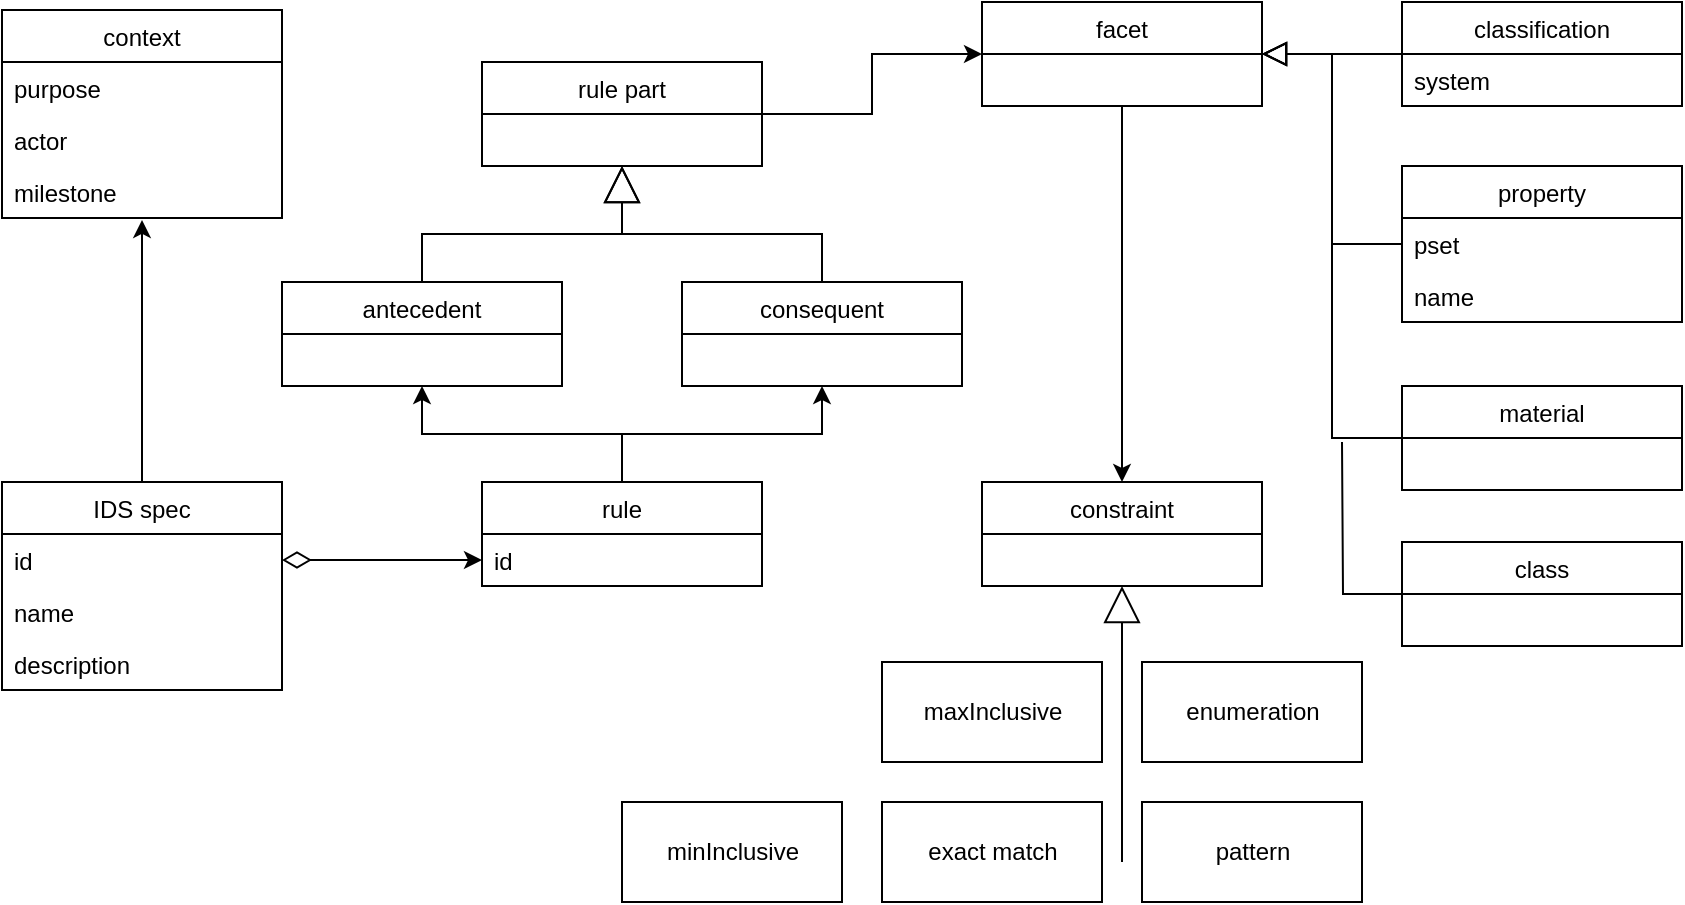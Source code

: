 <mxfile version="14.0.1" type="device"><diagram id="HLzOWoOw2G2p_UndhyVV" name="Page-1"><mxGraphModel dx="985" dy="647" grid="1" gridSize="10" guides="1" tooltips="1" connect="1" arrows="1" fold="1" page="1" pageScale="1" pageWidth="1654" pageHeight="1169" math="0" shadow="0"><root><mxCell id="0"/><mxCell id="1" parent="0"/><mxCell id="ZNS1VQPhtdX3D_t5bGBL-77" style="edgeStyle=orthogonalEdgeStyle;rounded=0;orthogonalLoop=1;jettySize=auto;html=1;entryX=0.5;entryY=1.038;entryDx=0;entryDy=0;entryPerimeter=0;startArrow=none;startFill=0;startSize=6;endArrow=classic;endFill=1;endSize=6;" edge="1" parent="1" source="ZNS1VQPhtdX3D_t5bGBL-1" target="ZNS1VQPhtdX3D_t5bGBL-44"><mxGeometry relative="1" as="geometry"/></mxCell><mxCell id="ZNS1VQPhtdX3D_t5bGBL-1" value="IDS spec" style="swimlane;fontStyle=0;childLayout=stackLayout;horizontal=1;startSize=26;fillColor=none;horizontalStack=0;resizeParent=1;resizeParentMax=0;resizeLast=0;collapsible=1;marginBottom=0;" vertex="1" parent="1"><mxGeometry x="150" y="270" width="140" height="104" as="geometry"/></mxCell><mxCell id="ZNS1VQPhtdX3D_t5bGBL-2" value="id" style="text;strokeColor=none;fillColor=none;align=left;verticalAlign=top;spacingLeft=4;spacingRight=4;overflow=hidden;rotatable=0;points=[[0,0.5],[1,0.5]];portConstraint=eastwest;" vertex="1" parent="ZNS1VQPhtdX3D_t5bGBL-1"><mxGeometry y="26" width="140" height="26" as="geometry"/></mxCell><mxCell id="ZNS1VQPhtdX3D_t5bGBL-3" value="name" style="text;strokeColor=none;fillColor=none;align=left;verticalAlign=top;spacingLeft=4;spacingRight=4;overflow=hidden;rotatable=0;points=[[0,0.5],[1,0.5]];portConstraint=eastwest;" vertex="1" parent="ZNS1VQPhtdX3D_t5bGBL-1"><mxGeometry y="52" width="140" height="26" as="geometry"/></mxCell><mxCell id="ZNS1VQPhtdX3D_t5bGBL-4" value="description" style="text;strokeColor=none;fillColor=none;align=left;verticalAlign=top;spacingLeft=4;spacingRight=4;overflow=hidden;rotatable=0;points=[[0,0.5],[1,0.5]];portConstraint=eastwest;" vertex="1" parent="ZNS1VQPhtdX3D_t5bGBL-1"><mxGeometry y="78" width="140" height="26" as="geometry"/></mxCell><mxCell id="ZNS1VQPhtdX3D_t5bGBL-71" style="edgeStyle=orthogonalEdgeStyle;rounded=0;orthogonalLoop=1;jettySize=auto;html=1;exitX=0.5;exitY=0;exitDx=0;exitDy=0;entryX=0.5;entryY=1;entryDx=0;entryDy=0;startArrow=none;startFill=0;startSize=6;endArrow=classic;endFill=1;endSize=6;" edge="1" parent="1" source="ZNS1VQPhtdX3D_t5bGBL-5" target="ZNS1VQPhtdX3D_t5bGBL-13"><mxGeometry relative="1" as="geometry"/></mxCell><mxCell id="ZNS1VQPhtdX3D_t5bGBL-72" style="edgeStyle=orthogonalEdgeStyle;rounded=0;orthogonalLoop=1;jettySize=auto;html=1;entryX=0.5;entryY=1;entryDx=0;entryDy=0;startArrow=none;startFill=0;startSize=6;endArrow=classic;endFill=1;endSize=6;" edge="1" parent="1" source="ZNS1VQPhtdX3D_t5bGBL-5" target="ZNS1VQPhtdX3D_t5bGBL-21"><mxGeometry relative="1" as="geometry"/></mxCell><mxCell id="ZNS1VQPhtdX3D_t5bGBL-5" value="rule" style="swimlane;fontStyle=0;childLayout=stackLayout;horizontal=1;startSize=26;fillColor=none;horizontalStack=0;resizeParent=1;resizeParentMax=0;resizeLast=0;collapsible=1;marginBottom=0;" vertex="1" parent="1"><mxGeometry x="390" y="270" width="140" height="52" as="geometry"/></mxCell><mxCell id="ZNS1VQPhtdX3D_t5bGBL-6" value="id" style="text;strokeColor=none;fillColor=none;align=left;verticalAlign=top;spacingLeft=4;spacingRight=4;overflow=hidden;rotatable=0;points=[[0,0.5],[1,0.5]];portConstraint=eastwest;" vertex="1" parent="ZNS1VQPhtdX3D_t5bGBL-5"><mxGeometry y="26" width="140" height="26" as="geometry"/></mxCell><mxCell id="ZNS1VQPhtdX3D_t5bGBL-73" style="edgeStyle=orthogonalEdgeStyle;rounded=0;orthogonalLoop=1;jettySize=auto;html=1;entryX=0.5;entryY=1;entryDx=0;entryDy=0;startArrow=none;startFill=0;startSize=6;endArrow=block;endFill=0;endSize=16;" edge="1" parent="1" source="ZNS1VQPhtdX3D_t5bGBL-13" target="ZNS1VQPhtdX3D_t5bGBL-59"><mxGeometry relative="1" as="geometry"/></mxCell><mxCell id="ZNS1VQPhtdX3D_t5bGBL-13" value="antecedent" style="swimlane;fontStyle=0;childLayout=stackLayout;horizontal=1;startSize=26;fillColor=none;horizontalStack=0;resizeParent=1;resizeParentMax=0;resizeLast=0;collapsible=1;marginBottom=0;" vertex="1" parent="1"><mxGeometry x="290" y="170" width="140" height="52" as="geometry"/></mxCell><mxCell id="ZNS1VQPhtdX3D_t5bGBL-75" style="edgeStyle=orthogonalEdgeStyle;rounded=0;orthogonalLoop=1;jettySize=auto;html=1;entryX=0.5;entryY=1;entryDx=0;entryDy=0;startArrow=none;startFill=0;startSize=6;endArrow=block;endFill=0;endSize=16;" edge="1" parent="1" source="ZNS1VQPhtdX3D_t5bGBL-21" target="ZNS1VQPhtdX3D_t5bGBL-59"><mxGeometry relative="1" as="geometry"/></mxCell><mxCell id="ZNS1VQPhtdX3D_t5bGBL-21" value="consequent" style="swimlane;fontStyle=0;childLayout=stackLayout;horizontal=1;startSize=26;fillColor=none;horizontalStack=0;resizeParent=1;resizeParentMax=0;resizeLast=0;collapsible=1;marginBottom=0;" vertex="1" parent="1"><mxGeometry x="490" y="170" width="140" height="52" as="geometry"/></mxCell><mxCell id="ZNS1VQPhtdX3D_t5bGBL-83" style="edgeStyle=orthogonalEdgeStyle;rounded=0;orthogonalLoop=1;jettySize=auto;html=1;exitX=0.5;exitY=1;exitDx=0;exitDy=0;entryX=0.5;entryY=0;entryDx=0;entryDy=0;startArrow=none;startFill=0;startSize=6;endArrow=classic;endFill=1;endSize=6;" edge="1" parent="1" source="ZNS1VQPhtdX3D_t5bGBL-25" target="ZNS1VQPhtdX3D_t5bGBL-49"><mxGeometry relative="1" as="geometry"/></mxCell><mxCell id="ZNS1VQPhtdX3D_t5bGBL-25" value="facet" style="swimlane;fontStyle=0;childLayout=stackLayout;horizontal=1;startSize=26;fillColor=none;horizontalStack=0;resizeParent=1;resizeParentMax=0;resizeLast=0;collapsible=1;marginBottom=0;" vertex="1" parent="1"><mxGeometry x="640" y="30" width="140" height="52" as="geometry"/></mxCell><mxCell id="ZNS1VQPhtdX3D_t5bGBL-81" style="edgeStyle=orthogonalEdgeStyle;rounded=0;orthogonalLoop=1;jettySize=auto;html=1;entryX=1;entryY=0.5;entryDx=0;entryDy=0;startArrow=none;startFill=0;startSize=6;endArrow=block;endFill=0;endSize=10;" edge="1" parent="1" source="ZNS1VQPhtdX3D_t5bGBL-29" target="ZNS1VQPhtdX3D_t5bGBL-25"><mxGeometry relative="1" as="geometry"/></mxCell><mxCell id="ZNS1VQPhtdX3D_t5bGBL-29" value="property" style="swimlane;fontStyle=0;childLayout=stackLayout;horizontal=1;startSize=26;fillColor=none;horizontalStack=0;resizeParent=1;resizeParentMax=0;resizeLast=0;collapsible=1;marginBottom=0;" vertex="1" parent="1"><mxGeometry x="850" y="112" width="140" height="78" as="geometry"/></mxCell><mxCell id="ZNS1VQPhtdX3D_t5bGBL-30" value="pset" style="text;strokeColor=none;fillColor=none;align=left;verticalAlign=top;spacingLeft=4;spacingRight=4;overflow=hidden;rotatable=0;points=[[0,0.5],[1,0.5]];portConstraint=eastwest;" vertex="1" parent="ZNS1VQPhtdX3D_t5bGBL-29"><mxGeometry y="26" width="140" height="26" as="geometry"/></mxCell><mxCell id="ZNS1VQPhtdX3D_t5bGBL-31" value="name" style="text;strokeColor=none;fillColor=none;align=left;verticalAlign=top;spacingLeft=4;spacingRight=4;overflow=hidden;rotatable=0;points=[[0,0.5],[1,0.5]];portConstraint=eastwest;" vertex="1" parent="ZNS1VQPhtdX3D_t5bGBL-29"><mxGeometry y="52" width="140" height="26" as="geometry"/></mxCell><mxCell id="ZNS1VQPhtdX3D_t5bGBL-80" style="edgeStyle=orthogonalEdgeStyle;rounded=0;orthogonalLoop=1;jettySize=auto;html=1;entryX=1;entryY=0.5;entryDx=0;entryDy=0;startArrow=none;startFill=0;startSize=6;endArrow=block;endFill=0;endSize=10;" edge="1" parent="1" source="ZNS1VQPhtdX3D_t5bGBL-33" target="ZNS1VQPhtdX3D_t5bGBL-25"><mxGeometry relative="1" as="geometry"/></mxCell><mxCell id="ZNS1VQPhtdX3D_t5bGBL-33" value="classification" style="swimlane;fontStyle=0;childLayout=stackLayout;horizontal=1;startSize=26;fillColor=none;horizontalStack=0;resizeParent=1;resizeParentMax=0;resizeLast=0;collapsible=1;marginBottom=0;" vertex="1" parent="1"><mxGeometry x="850" y="30" width="140" height="52" as="geometry"/></mxCell><mxCell id="ZNS1VQPhtdX3D_t5bGBL-34" value="system" style="text;strokeColor=none;fillColor=none;align=left;verticalAlign=top;spacingLeft=4;spacingRight=4;overflow=hidden;rotatable=0;points=[[0,0.5],[1,0.5]];portConstraint=eastwest;" vertex="1" parent="ZNS1VQPhtdX3D_t5bGBL-33"><mxGeometry y="26" width="140" height="26" as="geometry"/></mxCell><mxCell id="ZNS1VQPhtdX3D_t5bGBL-82" style="edgeStyle=orthogonalEdgeStyle;rounded=0;orthogonalLoop=1;jettySize=auto;html=1;entryX=1;entryY=0.5;entryDx=0;entryDy=0;startArrow=none;startFill=0;startSize=6;endArrow=block;endFill=0;endSize=10;" edge="1" parent="1" source="ZNS1VQPhtdX3D_t5bGBL-37" target="ZNS1VQPhtdX3D_t5bGBL-25"><mxGeometry relative="1" as="geometry"/></mxCell><mxCell id="ZNS1VQPhtdX3D_t5bGBL-37" value="material" style="swimlane;fontStyle=0;childLayout=stackLayout;horizontal=1;startSize=26;fillColor=none;horizontalStack=0;resizeParent=1;resizeParentMax=0;resizeLast=0;collapsible=1;marginBottom=0;" vertex="1" parent="1"><mxGeometry x="850" y="222" width="140" height="52" as="geometry"/></mxCell><mxCell id="ZNS1VQPhtdX3D_t5bGBL-41" value="context" style="swimlane;fontStyle=0;childLayout=stackLayout;horizontal=1;startSize=26;fillColor=none;horizontalStack=0;resizeParent=1;resizeParentMax=0;resizeLast=0;collapsible=1;marginBottom=0;" vertex="1" parent="1"><mxGeometry x="150" y="34" width="140" height="104" as="geometry"/></mxCell><mxCell id="ZNS1VQPhtdX3D_t5bGBL-42" value="purpose" style="text;strokeColor=none;fillColor=none;align=left;verticalAlign=top;spacingLeft=4;spacingRight=4;overflow=hidden;rotatable=0;points=[[0,0.5],[1,0.5]];portConstraint=eastwest;" vertex="1" parent="ZNS1VQPhtdX3D_t5bGBL-41"><mxGeometry y="26" width="140" height="26" as="geometry"/></mxCell><mxCell id="ZNS1VQPhtdX3D_t5bGBL-43" value="actor" style="text;strokeColor=none;fillColor=none;align=left;verticalAlign=top;spacingLeft=4;spacingRight=4;overflow=hidden;rotatable=0;points=[[0,0.5],[1,0.5]];portConstraint=eastwest;" vertex="1" parent="ZNS1VQPhtdX3D_t5bGBL-41"><mxGeometry y="52" width="140" height="26" as="geometry"/></mxCell><mxCell id="ZNS1VQPhtdX3D_t5bGBL-44" value="milestone" style="text;strokeColor=none;fillColor=none;align=left;verticalAlign=top;spacingLeft=4;spacingRight=4;overflow=hidden;rotatable=0;points=[[0,0.5],[1,0.5]];portConstraint=eastwest;" vertex="1" parent="ZNS1VQPhtdX3D_t5bGBL-41"><mxGeometry y="78" width="140" height="26" as="geometry"/></mxCell><mxCell id="ZNS1VQPhtdX3D_t5bGBL-49" value="constraint" style="swimlane;fontStyle=0;childLayout=stackLayout;horizontal=1;startSize=26;fillColor=none;horizontalStack=0;resizeParent=1;resizeParentMax=0;resizeLast=0;collapsible=1;marginBottom=0;" vertex="1" parent="1"><mxGeometry x="640" y="270" width="140" height="52" as="geometry"/></mxCell><mxCell id="ZNS1VQPhtdX3D_t5bGBL-53" value="maxInclusive" style="html=1;" vertex="1" parent="1"><mxGeometry x="590" y="360" width="110" height="50" as="geometry"/></mxCell><mxCell id="ZNS1VQPhtdX3D_t5bGBL-54" value="minInclusive" style="html=1;" vertex="1" parent="1"><mxGeometry x="460" y="430" width="110" height="50" as="geometry"/></mxCell><mxCell id="ZNS1VQPhtdX3D_t5bGBL-55" value="pattern" style="html=1;" vertex="1" parent="1"><mxGeometry x="720" y="430" width="110" height="50" as="geometry"/></mxCell><mxCell id="ZNS1VQPhtdX3D_t5bGBL-56" value="enumeration" style="html=1;" vertex="1" parent="1"><mxGeometry x="720" y="360" width="110" height="50" as="geometry"/></mxCell><mxCell id="ZNS1VQPhtdX3D_t5bGBL-58" value="exact match" style="html=1;" vertex="1" parent="1"><mxGeometry x="590" y="430" width="110" height="50" as="geometry"/></mxCell><mxCell id="ZNS1VQPhtdX3D_t5bGBL-84" style="edgeStyle=orthogonalEdgeStyle;rounded=0;orthogonalLoop=1;jettySize=auto;html=1;entryX=0;entryY=0.5;entryDx=0;entryDy=0;startArrow=none;startFill=0;startSize=6;endArrow=classic;endFill=1;endSize=6;" edge="1" parent="1" source="ZNS1VQPhtdX3D_t5bGBL-59" target="ZNS1VQPhtdX3D_t5bGBL-25"><mxGeometry relative="1" as="geometry"/></mxCell><mxCell id="ZNS1VQPhtdX3D_t5bGBL-59" value="rule part" style="swimlane;fontStyle=0;childLayout=stackLayout;horizontal=1;startSize=26;fillColor=none;horizontalStack=0;resizeParent=1;resizeParentMax=0;resizeLast=0;collapsible=1;marginBottom=0;" vertex="1" parent="1"><mxGeometry x="390" y="60" width="140" height="52" as="geometry"/></mxCell><mxCell id="ZNS1VQPhtdX3D_t5bGBL-66" style="edgeStyle=orthogonalEdgeStyle;rounded=0;orthogonalLoop=1;jettySize=auto;html=1;exitX=1;exitY=0.5;exitDx=0;exitDy=0;entryX=0;entryY=0.5;entryDx=0;entryDy=0;startArrow=diamondThin;startFill=0;endSize=6;startSize=12;" edge="1" parent="1" source="ZNS1VQPhtdX3D_t5bGBL-2" target="ZNS1VQPhtdX3D_t5bGBL-6"><mxGeometry relative="1" as="geometry"/></mxCell><mxCell id="ZNS1VQPhtdX3D_t5bGBL-88" value="" style="endArrow=block;endFill=0;endSize=16;html=1;entryX=0.5;entryY=1;entryDx=0;entryDy=0;" edge="1" parent="1" target="ZNS1VQPhtdX3D_t5bGBL-49"><mxGeometry width="160" relative="1" as="geometry"><mxPoint x="710" y="460" as="sourcePoint"/><mxPoint x="1000" y="430" as="targetPoint"/></mxGeometry></mxCell><mxCell id="ZNS1VQPhtdX3D_t5bGBL-90" style="edgeStyle=orthogonalEdgeStyle;rounded=0;orthogonalLoop=1;jettySize=auto;html=1;startArrow=none;startFill=0;startSize=6;endArrow=none;endFill=0;endSize=16;" edge="1" parent="1" source="ZNS1VQPhtdX3D_t5bGBL-89"><mxGeometry relative="1" as="geometry"><mxPoint x="820" y="250" as="targetPoint"/></mxGeometry></mxCell><mxCell id="ZNS1VQPhtdX3D_t5bGBL-89" value="class" style="swimlane;fontStyle=0;childLayout=stackLayout;horizontal=1;startSize=26;fillColor=none;horizontalStack=0;resizeParent=1;resizeParentMax=0;resizeLast=0;collapsible=1;marginBottom=0;" vertex="1" parent="1"><mxGeometry x="850" y="300" width="140" height="52" as="geometry"/></mxCell></root></mxGraphModel></diagram></mxfile>